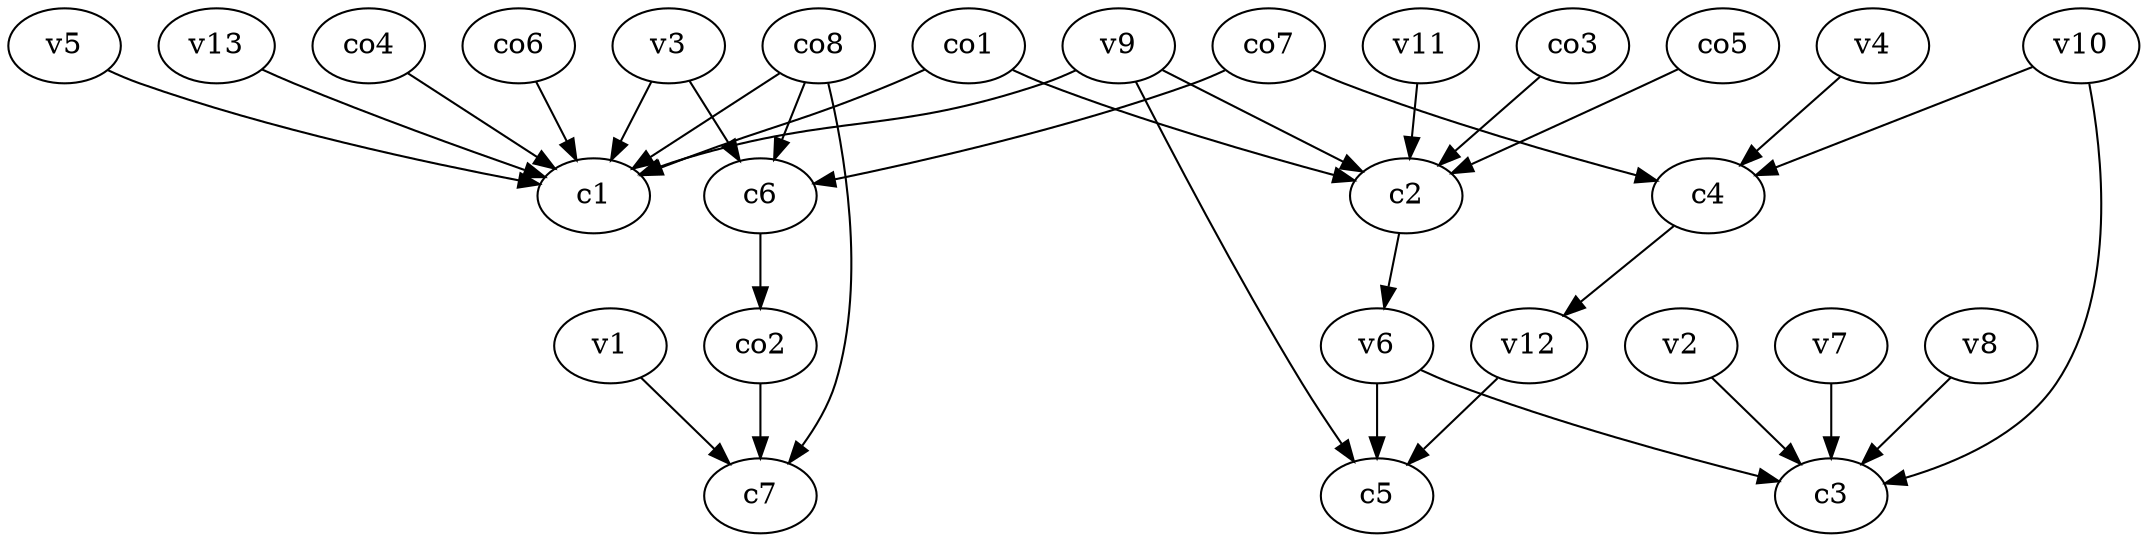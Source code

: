strict digraph  {
c1;
c2;
c3;
c4;
c5;
c6;
c7;
v1;
v2;
v3;
v4;
v5;
v6;
v7;
v8;
v9;
v10;
v11;
v12;
v13;
co1;
co2;
co3;
co4;
co5;
co6;
co7;
co8;
c2 -> v6  [weight=1];
c4 -> v12  [weight=1];
c6 -> co2  [weight=1];
v1 -> c7  [weight=1];
v2 -> c3  [weight=1];
v3 -> c6  [weight=1];
v3 -> c1  [weight=1];
v4 -> c4  [weight=1];
v5 -> c1  [weight=1];
v6 -> c5  [weight=1];
v6 -> c3  [weight=1];
v7 -> c3  [weight=1];
v8 -> c3  [weight=1];
v9 -> c2  [weight=1];
v9 -> c1  [weight=1];
v9 -> c5  [weight=1];
v10 -> c3  [weight=1];
v10 -> c4  [weight=1];
v11 -> c2  [weight=1];
v12 -> c5  [weight=1];
v13 -> c1  [weight=1];
co1 -> c2  [weight=1];
co1 -> c1  [weight=1];
co2 -> c7  [weight=1];
co3 -> c2  [weight=1];
co4 -> c1  [weight=1];
co5 -> c2  [weight=1];
co6 -> c1  [weight=1];
co7 -> c4  [weight=1];
co7 -> c6  [weight=1];
co8 -> c1  [weight=1];
co8 -> c7  [weight=1];
co8 -> c6  [weight=1];
}
